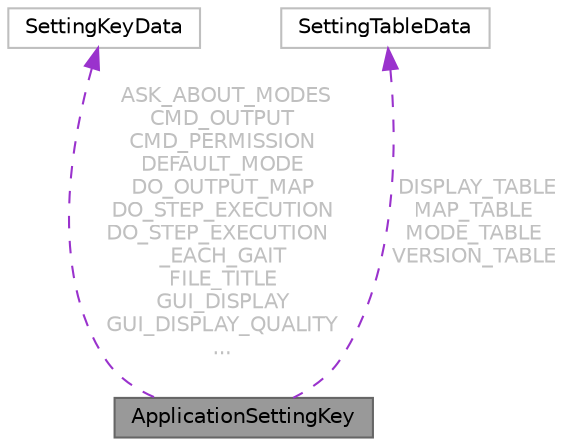 digraph "ApplicationSettingKey"
{
 // LATEX_PDF_SIZE
  bgcolor="transparent";
  edge [fontname=Helvetica,fontsize=10,labelfontname=Helvetica,labelfontsize=10];
  node [fontname=Helvetica,fontsize=10,shape=box,height=0.2,width=0.4];
  Node1 [id="Node000001",label="ApplicationSettingKey",height=0.2,width=0.4,color="gray40", fillcolor="grey60", style="filled", fontcolor="black",tooltip=" "];
  Node2 -> Node1 [id="edge1_Node000001_Node000002",dir="back",color="darkorchid3",style="dashed",tooltip=" ",label=" ASK_ABOUT_MODES\nCMD_OUTPUT\nCMD_PERMISSION\nDEFAULT_MODE\nDO_OUTPUT_MAP\nDO_STEP_EXECUTION\nDO_STEP_EXECUTION\l_EACH_GAIT\nFILE_TITLE\nGUI_DISPLAY\nGUI_DISPLAY_QUALITY\n...",fontcolor="grey" ];
  Node2 [id="Node000002",label="SettingKeyData",height=0.2,width=0.4,color="grey75", fillcolor="white", style="filled",URL="$struct_setting_key_data.html",tooltip=" "];
  Node3 -> Node1 [id="edge2_Node000001_Node000003",dir="back",color="darkorchid3",style="dashed",tooltip=" ",label=" DISPLAY_TABLE\nMAP_TABLE\nMODE_TABLE\nVERSION_TABLE",fontcolor="grey" ];
  Node3 [id="Node000003",label="SettingTableData",height=0.2,width=0.4,color="grey75", fillcolor="white", style="filled",URL="$struct_setting_table_data.html",tooltip=" "];
}
